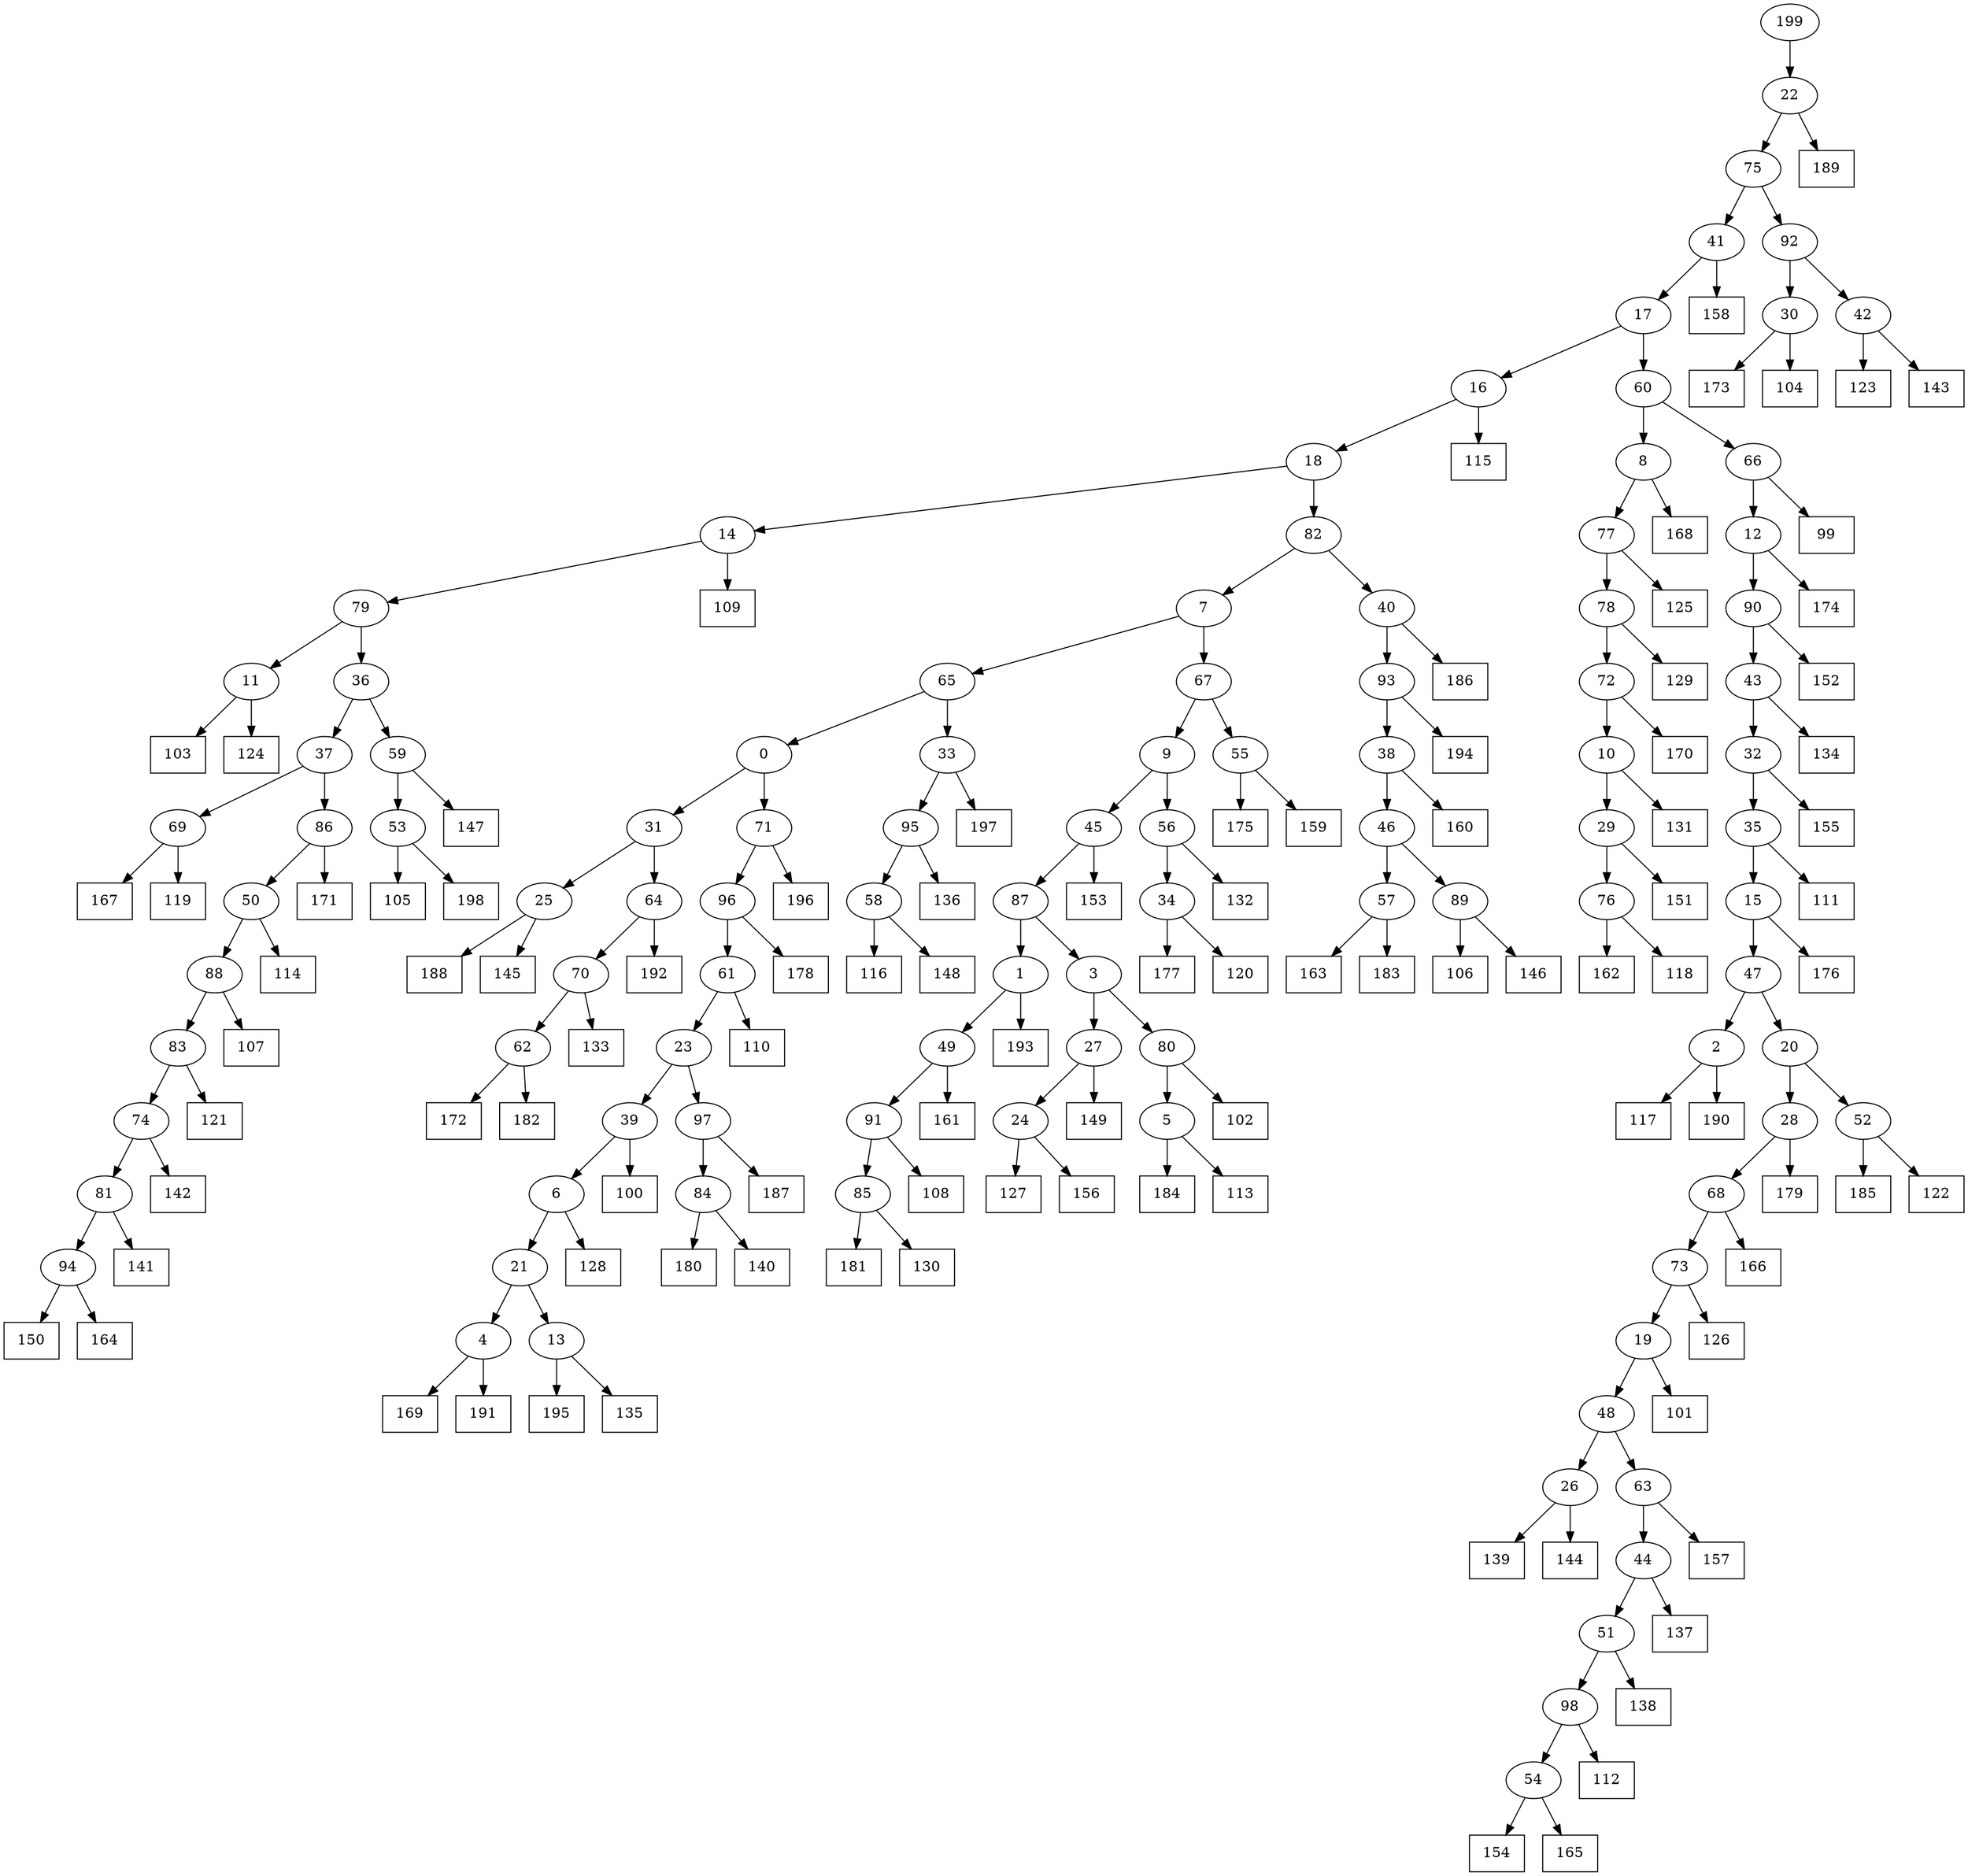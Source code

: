 digraph G {
0[label="0"];
1[label="1"];
2[label="2"];
3[label="3"];
4[label="4"];
5[label="5"];
6[label="6"];
7[label="7"];
8[label="8"];
9[label="9"];
10[label="10"];
11[label="11"];
12[label="12"];
13[label="13"];
14[label="14"];
15[label="15"];
16[label="16"];
17[label="17"];
18[label="18"];
19[label="19"];
20[label="20"];
21[label="21"];
22[label="22"];
23[label="23"];
24[label="24"];
25[label="25"];
26[label="26"];
27[label="27"];
28[label="28"];
29[label="29"];
30[label="30"];
31[label="31"];
32[label="32"];
33[label="33"];
34[label="34"];
35[label="35"];
36[label="36"];
37[label="37"];
38[label="38"];
39[label="39"];
40[label="40"];
41[label="41"];
42[label="42"];
43[label="43"];
44[label="44"];
45[label="45"];
46[label="46"];
47[label="47"];
48[label="48"];
49[label="49"];
50[label="50"];
51[label="51"];
52[label="52"];
53[label="53"];
54[label="54"];
55[label="55"];
56[label="56"];
57[label="57"];
58[label="58"];
59[label="59"];
60[label="60"];
61[label="61"];
62[label="62"];
63[label="63"];
64[label="64"];
65[label="65"];
66[label="66"];
67[label="67"];
68[label="68"];
69[label="69"];
70[label="70"];
71[label="71"];
72[label="72"];
73[label="73"];
74[label="74"];
75[label="75"];
76[label="76"];
77[label="77"];
78[label="78"];
79[label="79"];
80[label="80"];
81[label="81"];
82[label="82"];
83[label="83"];
84[label="84"];
85[label="85"];
86[label="86"];
87[label="87"];
88[label="88"];
89[label="89"];
90[label="90"];
91[label="91"];
92[label="92"];
93[label="93"];
94[label="94"];
95[label="95"];
96[label="96"];
97[label="97"];
98[label="98"];
99[shape=box,label="163"];
100[shape=box,label="177"];
101[shape=box,label="131"];
102[shape=box,label="112"];
103[shape=box,label="175"];
104[shape=box,label="125"];
105[shape=box,label="100"];
106[shape=box,label="181"];
107[shape=box,label="192"];
108[shape=box,label="188"];
109[shape=box,label="169"];
110[shape=box,label="114"];
111[shape=box,label="196"];
112[shape=box,label="152"];
113[shape=box,label="110"];
114[shape=box,label="129"];
115[shape=box,label="106"];
116[shape=box,label="139"];
117[shape=box,label="184"];
118[shape=box,label="170"];
119[shape=box,label="180"];
120[shape=box,label="161"];
121[shape=box,label="126"];
122[shape=box,label="173"];
123[shape=box,label="176"];
124[shape=box,label="103"];
125[shape=box,label="105"];
126[shape=box,label="197"];
127[shape=box,label="160"];
128[shape=box,label="172"];
129[shape=box,label="179"];
130[shape=box,label="104"];
131[shape=box,label="141"];
132[shape=box,label="171"];
133[shape=box,label="117"];
134[shape=box,label="150"];
135[shape=box,label="158"];
136[shape=box,label="167"];
137[shape=box,label="195"];
138[shape=box,label="140"];
139[shape=box,label="145"];
140[shape=box,label="194"];
141[shape=box,label="127"];
142[shape=box,label="124"];
143[shape=box,label="168"];
144[shape=box,label="185"];
145[shape=box,label="191"];
146[shape=box,label="133"];
147[shape=box,label="99"];
148[shape=box,label="119"];
149[shape=box,label="183"];
150[shape=box,label="193"];
151[shape=box,label="111"];
152[shape=box,label="116"];
153[shape=box,label="130"];
154[shape=box,label="149"];
155[shape=box,label="109"];
156[shape=box,label="189"];
157[shape=box,label="123"];
158[shape=box,label="128"];
159[shape=box,label="198"];
160[shape=box,label="174"];
161[shape=box,label="159"];
162[shape=box,label="108"];
163[shape=box,label="166"];
164[shape=box,label="134"];
165[shape=box,label="113"];
166[shape=box,label="144"];
167[shape=box,label="162"];
168[shape=box,label="115"];
169[shape=box,label="135"];
170[shape=box,label="142"];
171[shape=box,label="164"];
172[shape=box,label="146"];
173[shape=box,label="154"];
174[shape=box,label="101"];
175[shape=box,label="120"];
176[shape=box,label="148"];
177[shape=box,label="137"];
178[shape=box,label="155"];
179[shape=box,label="138"];
180[shape=box,label="121"];
181[shape=box,label="136"];
182[shape=box,label="102"];
183[shape=box,label="122"];
184[shape=box,label="143"];
185[shape=box,label="153"];
186[shape=box,label="156"];
187[shape=box,label="132"];
188[shape=box,label="147"];
189[shape=box,label="118"];
190[shape=box,label="165"];
191[shape=box,label="157"];
192[shape=box,label="182"];
193[shape=box,label="151"];
194[shape=box,label="187"];
195[shape=box,label="107"];
196[shape=box,label="186"];
197[shape=box,label="190"];
198[shape=box,label="178"];
199[label="199"];
89->115 ;
29->193 ;
57->149 ;
61->113 ;
44->177 ;
63->191 ;
89->172 ;
87->3 ;
41->135 ;
76->167 ;
4->145 ;
78->114 ;
24->141 ;
17->16 ;
32->178 ;
5->117 ;
53->159 ;
62->128 ;
84->138 ;
70->146 ;
11->124 ;
52->183 ;
28->129 ;
30->130 ;
77->104 ;
55->103 ;
80->182 ;
1->150 ;
42->184 ;
81->94 ;
94->134 ;
199->22 ;
69->136 ;
68->163 ;
68->73 ;
46->89 ;
93->140 ;
56->187 ;
49->120 ;
31->64 ;
85->153 ;
73->121 ;
33->95 ;
15->123 ;
88->195 ;
94->171 ;
20->28 ;
28->68 ;
25->108 ;
45->185 ;
16->18 ;
38->46 ;
66->147 ;
64->107 ;
62->192 ;
65->0 ;
81->131 ;
45->87 ;
87->1 ;
77->78 ;
98->102 ;
23->97 ;
12->160 ;
59->53 ;
86->50 ;
20->52 ;
6->158 ;
71->111 ;
14->155 ;
34->175 ;
51->98 ;
90->112 ;
19->48 ;
48->26 ;
26->116 ;
97->194 ;
3->27 ;
0->71 ;
39->6 ;
10->29 ;
43->32 ;
67->55 ;
2->133 ;
75->92 ;
9->45 ;
7->65 ;
26->166 ;
82->7 ;
71->96 ;
13->169 ;
82->40 ;
0->31 ;
9->56 ;
56->34 ;
18->14 ;
74->81 ;
23->39 ;
39->105 ;
73->19 ;
19->174 ;
91->162 ;
65->33 ;
69->148 ;
3->80 ;
92->42 ;
24->186 ;
6->21 ;
2->197 ;
48->63 ;
42->157 ;
92->30 ;
30->122 ;
53->125 ;
34->100 ;
8->77 ;
80->5 ;
37->86 ;
59->188 ;
47->20 ;
22->156 ;
18->82 ;
1->49 ;
49->91 ;
8->143 ;
31->25 ;
55->161 ;
35->15 ;
60->8 ;
91->85 ;
96->198 ;
40->93 ;
93->38 ;
52->144 ;
33->126 ;
78->72 ;
72->118 ;
64->70 ;
70->62 ;
16->168 ;
32->35 ;
35->151 ;
50->88 ;
22->75 ;
75->41 ;
27->154 ;
36->37 ;
37->69 ;
85->106 ;
83->74 ;
74->170 ;
84->119 ;
29->76 ;
76->189 ;
50->110 ;
7->67 ;
67->9 ;
97->84 ;
13->137 ;
25->139 ;
15->47 ;
47->2 ;
27->24 ;
63->44 ;
88->83 ;
44->51 ;
51->179 ;
38->127 ;
98->54 ;
54->190 ;
83->180 ;
17->60 ;
60->66 ;
58->176 ;
79->36 ;
36->59 ;
95->181 ;
14->79 ;
40->196 ;
72->10 ;
10->101 ;
5->165 ;
95->58 ;
58->152 ;
86->132 ;
21->4 ;
4->109 ;
41->17 ;
66->12 ;
12->90 ;
46->57 ;
57->99 ;
21->13 ;
96->61 ;
61->23 ;
54->173 ;
79->11 ;
11->142 ;
90->43 ;
43->164 ;
}
